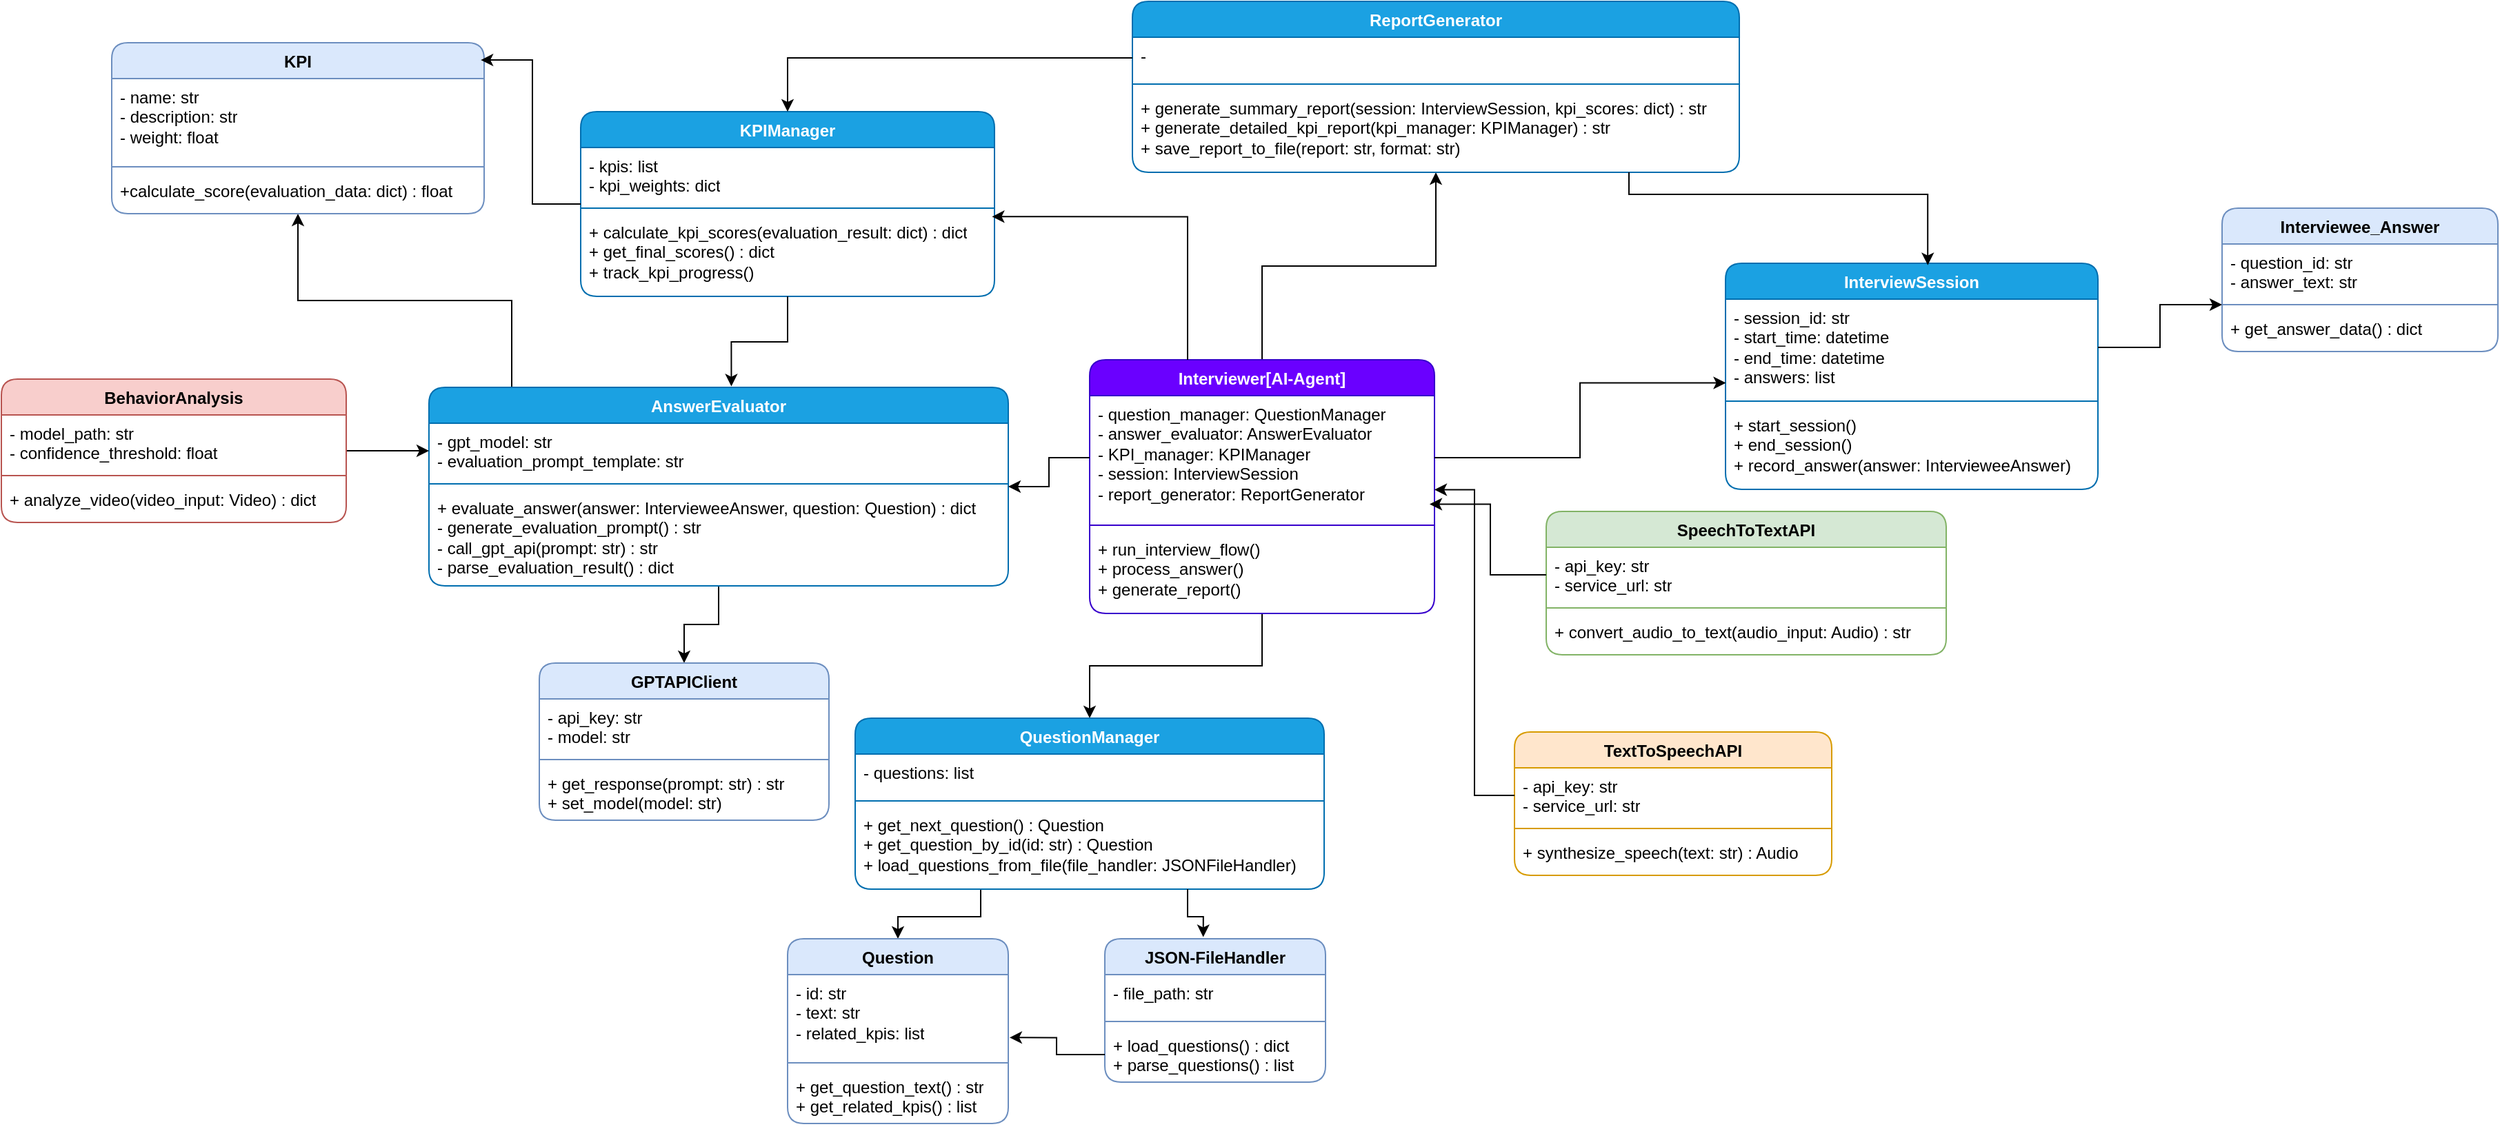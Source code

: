 <mxfile version="26.0.11">
  <diagram id="C5RBs43oDa-KdzZeNtuy" name="Page-1">
    <mxGraphModel grid="1" page="1" gridSize="10" guides="1" tooltips="1" connect="1" arrows="1" fold="1" pageScale="1" pageWidth="827" pageHeight="1169" math="0" shadow="0">
      <root>
        <mxCell id="WIyWlLk6GJQsqaUBKTNV-0" />
        <mxCell id="WIyWlLk6GJQsqaUBKTNV-1" parent="WIyWlLk6GJQsqaUBKTNV-0" />
        <mxCell id="PjA4p1DupTsMkbcgqBAO-43" style="edgeStyle=orthogonalEdgeStyle;rounded=0;orthogonalLoop=1;jettySize=auto;html=1;" edge="1" parent="WIyWlLk6GJQsqaUBKTNV-1" source="PjA4p1DupTsMkbcgqBAO-9" target="PjA4p1DupTsMkbcgqBAO-39">
          <mxGeometry relative="1" as="geometry" />
        </mxCell>
        <mxCell id="PjA4p1DupTsMkbcgqBAO-61" style="edgeStyle=orthogonalEdgeStyle;rounded=0;orthogonalLoop=1;jettySize=auto;html=1;entryX=0.5;entryY=0;entryDx=0;entryDy=0;" edge="1" parent="WIyWlLk6GJQsqaUBKTNV-1" source="PjA4p1DupTsMkbcgqBAO-9" target="PjA4p1DupTsMkbcgqBAO-51">
          <mxGeometry relative="1" as="geometry" />
        </mxCell>
        <mxCell id="PjA4p1DupTsMkbcgqBAO-9" value="Interviewer[AI-Agent]&lt;div style=&quot;display:none&quot; id=&quot;SDCloudData&quot;&gt;&lt;/div&gt;" style="swimlane;fontStyle=1;align=center;verticalAlign=top;childLayout=stackLayout;horizontal=1;startSize=26;horizontalStack=0;resizeParent=1;resizeParentMax=0;resizeLast=0;collapsible=1;marginBottom=0;whiteSpace=wrap;html=1;glass=0;shadow=0;rounded=1;fillColor=#6a00ff;strokeColor=#3700CC;fontColor=#ffffff;" vertex="1" parent="WIyWlLk6GJQsqaUBKTNV-1">
          <mxGeometry x="298" y="-180" width="250" height="184" as="geometry">
            <mxRectangle x="334" y="90" width="150" height="30" as="alternateBounds" />
          </mxGeometry>
        </mxCell>
        <mxCell id="PjA4p1DupTsMkbcgqBAO-10" value="- question_manager: QuestionManager&lt;br/&gt;- answer_evaluator: AnswerEvaluator&lt;br/&gt;- KPI_manager: KPIManager&lt;br/&gt;- session: InterviewSession&lt;br/&gt;- report_generator: ReportGenerator&lt;div style=&quot;display:none&quot; id=&quot;SDCloudData&quot;&gt;&lt;/div&gt;" style="text;strokeColor=none;fillColor=none;align=left;verticalAlign=top;spacingLeft=4;spacingRight=4;overflow=hidden;rotatable=0;points=[[0,0.5],[1,0.5]];portConstraint=eastwest;whiteSpace=wrap;html=1;" vertex="1" parent="PjA4p1DupTsMkbcgqBAO-9">
          <mxGeometry y="26" width="250" height="90" as="geometry" />
        </mxCell>
        <mxCell id="PjA4p1DupTsMkbcgqBAO-11" value="" style="line;strokeWidth=1;fillColor=none;align=left;verticalAlign=middle;spacingTop=-1;spacingLeft=3;spacingRight=3;rotatable=0;labelPosition=right;points=[];portConstraint=eastwest;strokeColor=inherit;" vertex="1" parent="PjA4p1DupTsMkbcgqBAO-9">
          <mxGeometry y="116" width="250" height="8" as="geometry" />
        </mxCell>
        <mxCell id="PjA4p1DupTsMkbcgqBAO-12" value="+ run_interview_flow()&lt;br/&gt;+ process_answer()&lt;br/&gt;+ generate_report()&lt;div style=&quot;display:none&quot; id=&quot;SDCloudData&quot;&gt;&lt;/div&gt;" style="text;strokeColor=none;fillColor=none;align=left;verticalAlign=top;spacingLeft=4;spacingRight=4;overflow=hidden;rotatable=0;points=[[0,0.5],[1,0.5]];portConstraint=eastwest;whiteSpace=wrap;html=1;" vertex="1" parent="PjA4p1DupTsMkbcgqBAO-9">
          <mxGeometry y="124" width="250" height="60" as="geometry" />
        </mxCell>
        <mxCell id="PjA4p1DupTsMkbcgqBAO-17" value="InterviewSession&lt;div style=&quot;display:none&quot; id=&quot;SDCloudData&quot;&gt;&lt;/div&gt;&lt;div style=&quot;display:none&quot; id=&quot;SDCloudData&quot;&gt;&lt;/div&gt;" style="swimlane;fontStyle=1;align=center;verticalAlign=top;childLayout=stackLayout;horizontal=1;startSize=26;horizontalStack=0;resizeParent=1;resizeParentMax=0;resizeLast=0;collapsible=1;marginBottom=0;whiteSpace=wrap;html=1;glass=0;shadow=0;rounded=1;fillColor=#1ba1e2;strokeColor=#006EAF;fontColor=#ffffff;" vertex="1" parent="WIyWlLk6GJQsqaUBKTNV-1">
          <mxGeometry x="759" y="-250" width="270" height="164" as="geometry">
            <mxRectangle x="334" y="90" width="150" height="30" as="alternateBounds" />
          </mxGeometry>
        </mxCell>
        <mxCell id="PjA4p1DupTsMkbcgqBAO-18" value="- session_id: str&lt;br/&gt;- start_time: datetime&lt;br/&gt;- end_time: datetime&lt;br/&gt;- answers: list&lt;div style=&quot;display:none&quot; id=&quot;SDCloudData&quot;&gt;&lt;/div&gt;&lt;div style=&quot;display:none&quot; id=&quot;SDCloudData&quot;&gt;&lt;/div&gt;" style="text;strokeColor=none;fillColor=none;align=left;verticalAlign=top;spacingLeft=4;spacingRight=4;overflow=hidden;rotatable=0;points=[[0,0.5],[1,0.5]];portConstraint=eastwest;whiteSpace=wrap;html=1;" vertex="1" parent="PjA4p1DupTsMkbcgqBAO-17">
          <mxGeometry y="26" width="270" height="70" as="geometry" />
        </mxCell>
        <mxCell id="PjA4p1DupTsMkbcgqBAO-19" value="" style="line;strokeWidth=1;fillColor=none;align=left;verticalAlign=middle;spacingTop=-1;spacingLeft=3;spacingRight=3;rotatable=0;labelPosition=right;points=[];portConstraint=eastwest;strokeColor=inherit;" vertex="1" parent="PjA4p1DupTsMkbcgqBAO-17">
          <mxGeometry y="96" width="270" height="8" as="geometry" />
        </mxCell>
        <mxCell id="PjA4p1DupTsMkbcgqBAO-20" value="+ start_session()&lt;br/&gt;+ end_session()&lt;br/&gt;+ record_answer(answer: IntervieweeAnswer)&lt;div style=&quot;display:none&quot; id=&quot;SDCloudData&quot;&gt;&lt;/div&gt;&lt;div style=&quot;display:none&quot; id=&quot;SDCloudData&quot;&gt;&lt;/div&gt;" style="text;strokeColor=none;fillColor=none;align=left;verticalAlign=top;spacingLeft=4;spacingRight=4;overflow=hidden;rotatable=0;points=[[0,0.5],[1,0.5]];portConstraint=eastwest;whiteSpace=wrap;html=1;" vertex="1" parent="PjA4p1DupTsMkbcgqBAO-17">
          <mxGeometry y="104" width="270" height="60" as="geometry" />
        </mxCell>
        <mxCell id="PjA4p1DupTsMkbcgqBAO-21" style="edgeStyle=orthogonalEdgeStyle;rounded=0;orthogonalLoop=1;jettySize=auto;html=1;exitX=1;exitY=0.5;exitDx=0;exitDy=0;entryX=0.001;entryY=0.868;entryDx=0;entryDy=0;entryPerimeter=0;" edge="1" parent="WIyWlLk6GJQsqaUBKTNV-1" source="PjA4p1DupTsMkbcgqBAO-10" target="PjA4p1DupTsMkbcgqBAO-18">
          <mxGeometry relative="1" as="geometry" />
        </mxCell>
        <mxCell id="PjA4p1DupTsMkbcgqBAO-38" style="edgeStyle=orthogonalEdgeStyle;rounded=0;orthogonalLoop=1;jettySize=auto;html=1;" edge="1" parent="WIyWlLk6GJQsqaUBKTNV-1" source="PjA4p1DupTsMkbcgqBAO-22" target="PjA4p1DupTsMkbcgqBAO-33">
          <mxGeometry relative="1" as="geometry">
            <Array as="points">
              <mxPoint x="-121" y="-223" />
              <mxPoint x="-276" y="-223" />
            </Array>
          </mxGeometry>
        </mxCell>
        <mxCell id="PjA4p1DupTsMkbcgqBAO-60" style="edgeStyle=orthogonalEdgeStyle;rounded=0;orthogonalLoop=1;jettySize=auto;html=1;entryX=0.5;entryY=0;entryDx=0;entryDy=0;" edge="1" parent="WIyWlLk6GJQsqaUBKTNV-1" source="PjA4p1DupTsMkbcgqBAO-22" target="PjA4p1DupTsMkbcgqBAO-55">
          <mxGeometry relative="1" as="geometry" />
        </mxCell>
        <mxCell id="PjA4p1DupTsMkbcgqBAO-22" value="AnswerEvaluator&lt;div style=&quot;display:none&quot; id=&quot;SDCloudData&quot;&gt;&lt;/div&gt;&lt;div style=&quot;display:none&quot; id=&quot;SDCloudData&quot;&gt;&lt;/div&gt;&lt;div style=&quot;display:none&quot; id=&quot;SDCloudData&quot;&gt;&lt;/div&gt;" style="swimlane;fontStyle=1;align=center;verticalAlign=top;childLayout=stackLayout;horizontal=1;startSize=26;horizontalStack=0;resizeParent=1;resizeParentMax=0;resizeLast=0;collapsible=1;marginBottom=0;whiteSpace=wrap;html=1;glass=0;shadow=0;rounded=1;fillColor=#1ba1e2;strokeColor=#006EAF;fontColor=#ffffff;" vertex="1" parent="WIyWlLk6GJQsqaUBKTNV-1">
          <mxGeometry x="-181" y="-160" width="420" height="144" as="geometry">
            <mxRectangle x="334" y="90" width="150" height="30" as="alternateBounds" />
          </mxGeometry>
        </mxCell>
        <mxCell id="PjA4p1DupTsMkbcgqBAO-23" value="- gpt_model: str&lt;br/&gt;- evaluation_prompt_template: str&lt;div style=&quot;display:none&quot; id=&quot;SDCloudData&quot;&gt;&lt;/div&gt;&lt;div style=&quot;display:none&quot; id=&quot;SDCloudData&quot;&gt;&lt;/div&gt;&lt;div style=&quot;display:none&quot; id=&quot;SDCloudData&quot;&gt;&lt;/div&gt;" style="text;strokeColor=none;fillColor=none;align=left;verticalAlign=top;spacingLeft=4;spacingRight=4;overflow=hidden;rotatable=0;points=[[0,0.5],[1,0.5]];portConstraint=eastwest;whiteSpace=wrap;html=1;" vertex="1" parent="PjA4p1DupTsMkbcgqBAO-22">
          <mxGeometry y="26" width="420" height="40" as="geometry" />
        </mxCell>
        <mxCell id="PjA4p1DupTsMkbcgqBAO-24" value="" style="line;strokeWidth=1;fillColor=none;align=left;verticalAlign=middle;spacingTop=-1;spacingLeft=3;spacingRight=3;rotatable=0;labelPosition=right;points=[];portConstraint=eastwest;strokeColor=inherit;" vertex="1" parent="PjA4p1DupTsMkbcgqBAO-22">
          <mxGeometry y="66" width="420" height="8" as="geometry" />
        </mxCell>
        <mxCell id="PjA4p1DupTsMkbcgqBAO-25" value="+ evaluate_answer(answer: IntervieweeAnswer, question: Question) : dict&lt;br/&gt;- generate_evaluation_prompt() : str&lt;br/&gt;- call_gpt_api(prompt: str) : str&lt;br/&gt;- parse_evaluation_result() : dict&lt;div style=&quot;display:none&quot; id=&quot;SDCloudData&quot;&gt;&lt;/div&gt;&lt;div style=&quot;display:none&quot; id=&quot;SDCloudData&quot;&gt;&lt;/div&gt;&lt;div style=&quot;display:none&quot; id=&quot;SDCloudData&quot;&gt;&lt;/div&gt;" style="text;strokeColor=none;fillColor=none;align=left;verticalAlign=top;spacingLeft=4;spacingRight=4;overflow=hidden;rotatable=0;points=[[0,0.5],[1,0.5]];portConstraint=eastwest;whiteSpace=wrap;html=1;" vertex="1" parent="PjA4p1DupTsMkbcgqBAO-22">
          <mxGeometry y="74" width="420" height="70" as="geometry" />
        </mxCell>
        <mxCell id="PjA4p1DupTsMkbcgqBAO-26" style="edgeStyle=orthogonalEdgeStyle;rounded=0;orthogonalLoop=1;jettySize=auto;html=1;entryX=1;entryY=0.5;entryDx=0;entryDy=0;" edge="1" parent="WIyWlLk6GJQsqaUBKTNV-1" source="PjA4p1DupTsMkbcgqBAO-10" target="PjA4p1DupTsMkbcgqBAO-22">
          <mxGeometry relative="1" as="geometry" />
        </mxCell>
        <mxCell id="PjA4p1DupTsMkbcgqBAO-27" value="KPIManager&lt;div style=&quot;display:none&quot; id=&quot;SDCloudData&quot;&gt;&lt;/div&gt;&lt;div style=&quot;display:none&quot; id=&quot;SDCloudData&quot;&gt;&lt;/div&gt;&lt;div style=&quot;display:none&quot; id=&quot;SDCloudData&quot;&gt;&lt;/div&gt;&lt;div style=&quot;display:none&quot; id=&quot;SDCloudData&quot;&gt;&lt;/div&gt;" style="swimlane;fontStyle=1;align=center;verticalAlign=top;childLayout=stackLayout;horizontal=1;startSize=26;horizontalStack=0;resizeParent=1;resizeParentMax=0;resizeLast=0;collapsible=1;marginBottom=0;whiteSpace=wrap;html=1;glass=0;shadow=0;rounded=1;fillColor=#1ba1e2;strokeColor=#006EAF;fontColor=#ffffff;" vertex="1" parent="WIyWlLk6GJQsqaUBKTNV-1">
          <mxGeometry x="-71" y="-360" width="300" height="134" as="geometry">
            <mxRectangle x="334" y="90" width="150" height="30" as="alternateBounds" />
          </mxGeometry>
        </mxCell>
        <mxCell id="PjA4p1DupTsMkbcgqBAO-28" value="- kpis: list&lt;br/&gt;- kpi_weights: dict&lt;div style=&quot;display:none&quot; id=&quot;SDCloudData&quot;&gt;&lt;/div&gt;&lt;div style=&quot;display:none&quot; id=&quot;SDCloudData&quot;&gt;&lt;/div&gt;&lt;div style=&quot;display:none&quot; id=&quot;SDCloudData&quot;&gt;&lt;/div&gt;&lt;div style=&quot;display:none&quot; id=&quot;SDCloudData&quot;&gt;&lt;/div&gt;" style="text;strokeColor=none;fillColor=none;align=left;verticalAlign=top;spacingLeft=4;spacingRight=4;overflow=hidden;rotatable=0;points=[[0,0.5],[1,0.5]];portConstraint=eastwest;whiteSpace=wrap;html=1;" vertex="1" parent="PjA4p1DupTsMkbcgqBAO-27">
          <mxGeometry y="26" width="300" height="40" as="geometry" />
        </mxCell>
        <mxCell id="PjA4p1DupTsMkbcgqBAO-29" value="" style="line;strokeWidth=1;fillColor=none;align=left;verticalAlign=middle;spacingTop=-1;spacingLeft=3;spacingRight=3;rotatable=0;labelPosition=right;points=[];portConstraint=eastwest;strokeColor=inherit;" vertex="1" parent="PjA4p1DupTsMkbcgqBAO-27">
          <mxGeometry y="66" width="300" height="8" as="geometry" />
        </mxCell>
        <mxCell id="PjA4p1DupTsMkbcgqBAO-30" value="+ calculate_kpi_scores(evaluation_result: dict) : dict&lt;br/&gt;+ get_final_scores() : dict&lt;br/&gt;+ track_kpi_progress()&lt;div style=&quot;display:none&quot; id=&quot;SDCloudData&quot;&gt;&lt;/div&gt;&lt;div style=&quot;display:none&quot; id=&quot;SDCloudData&quot;&gt;&lt;/div&gt;&lt;div style=&quot;display:none&quot; id=&quot;SDCloudData&quot;&gt;&lt;/div&gt;&lt;div style=&quot;display:none&quot; id=&quot;SDCloudData&quot;&gt;&lt;/div&gt;" style="text;strokeColor=none;fillColor=none;align=left;verticalAlign=top;spacingLeft=4;spacingRight=4;overflow=hidden;rotatable=0;points=[[0,0.5],[1,0.5]];portConstraint=eastwest;whiteSpace=wrap;html=1;" vertex="1" parent="PjA4p1DupTsMkbcgqBAO-27">
          <mxGeometry y="74" width="300" height="60" as="geometry" />
        </mxCell>
        <mxCell id="PjA4p1DupTsMkbcgqBAO-31" style="edgeStyle=orthogonalEdgeStyle;rounded=0;orthogonalLoop=1;jettySize=auto;html=1;entryX=0.522;entryY=-0.005;entryDx=0;entryDy=0;entryPerimeter=0;" edge="1" parent="WIyWlLk6GJQsqaUBKTNV-1" source="PjA4p1DupTsMkbcgqBAO-27" target="PjA4p1DupTsMkbcgqBAO-22">
          <mxGeometry relative="1" as="geometry" />
        </mxCell>
        <mxCell id="PjA4p1DupTsMkbcgqBAO-32" style="edgeStyle=orthogonalEdgeStyle;rounded=0;orthogonalLoop=1;jettySize=auto;html=1;entryX=0.994;entryY=0.036;entryDx=0;entryDy=0;entryPerimeter=0;" edge="1" parent="WIyWlLk6GJQsqaUBKTNV-1" source="PjA4p1DupTsMkbcgqBAO-9" target="PjA4p1DupTsMkbcgqBAO-30">
          <mxGeometry relative="1" as="geometry">
            <Array as="points">
              <mxPoint x="369" y="-284" />
            </Array>
          </mxGeometry>
        </mxCell>
        <mxCell id="PjA4p1DupTsMkbcgqBAO-33" value="KPI&lt;div style=&quot;display:none&quot; id=&quot;SDCloudData&quot;&gt;&lt;/div&gt;&lt;div style=&quot;display:none&quot; id=&quot;SDCloudData&quot;&gt;&lt;/div&gt;&lt;div style=&quot;display:none&quot; id=&quot;SDCloudData&quot;&gt;&lt;/div&gt;&lt;div style=&quot;display:none&quot; id=&quot;SDCloudData&quot;&gt;&lt;/div&gt;&lt;div style=&quot;display:none&quot; id=&quot;SDCloudData&quot;&gt;&lt;/div&gt;" style="swimlane;fontStyle=1;align=center;verticalAlign=top;childLayout=stackLayout;horizontal=1;startSize=26;horizontalStack=0;resizeParent=1;resizeParentMax=0;resizeLast=0;collapsible=1;marginBottom=0;whiteSpace=wrap;html=1;glass=0;shadow=0;rounded=1;fillColor=#dae8fc;strokeColor=#6c8ebf;" vertex="1" parent="WIyWlLk6GJQsqaUBKTNV-1">
          <mxGeometry x="-411" y="-410" width="270" height="124" as="geometry">
            <mxRectangle x="334" y="90" width="150" height="30" as="alternateBounds" />
          </mxGeometry>
        </mxCell>
        <mxCell id="PjA4p1DupTsMkbcgqBAO-34" value="- name: str&lt;br/&gt;- description: str&lt;br/&gt;- weight: float&lt;div style=&quot;display:none&quot; id=&quot;SDCloudData&quot;&gt;&lt;/div&gt;&lt;div style=&quot;display:none&quot; id=&quot;SDCloudData&quot;&gt;&lt;/div&gt;&lt;div style=&quot;display:none&quot; id=&quot;SDCloudData&quot;&gt;&lt;/div&gt;&lt;div style=&quot;display:none&quot; id=&quot;SDCloudData&quot;&gt;&lt;/div&gt;&lt;div style=&quot;display:none&quot; id=&quot;SDCloudData&quot;&gt;&lt;/div&gt;" style="text;strokeColor=none;fillColor=none;align=left;verticalAlign=top;spacingLeft=4;spacingRight=4;overflow=hidden;rotatable=0;points=[[0,0.5],[1,0.5]];portConstraint=eastwest;whiteSpace=wrap;html=1;" vertex="1" parent="PjA4p1DupTsMkbcgqBAO-33">
          <mxGeometry y="26" width="270" height="60" as="geometry" />
        </mxCell>
        <mxCell id="PjA4p1DupTsMkbcgqBAO-35" value="" style="line;strokeWidth=1;fillColor=none;align=left;verticalAlign=middle;spacingTop=-1;spacingLeft=3;spacingRight=3;rotatable=0;labelPosition=right;points=[];portConstraint=eastwest;strokeColor=inherit;" vertex="1" parent="PjA4p1DupTsMkbcgqBAO-33">
          <mxGeometry y="86" width="270" height="8" as="geometry" />
        </mxCell>
        <mxCell id="PjA4p1DupTsMkbcgqBAO-36" value="+calculate_score(evaluation_data: dict) : float&lt;div style=&quot;display:none&quot; id=&quot;SDCloudData&quot;&gt;&lt;/div&gt;&lt;div style=&quot;display:none&quot; id=&quot;SDCloudData&quot;&gt;&lt;/div&gt;&lt;div style=&quot;display:none&quot; id=&quot;SDCloudData&quot;&gt;&lt;/div&gt;&lt;div style=&quot;display:none&quot; id=&quot;SDCloudData&quot;&gt;&lt;/div&gt;&lt;div style=&quot;display:none&quot; id=&quot;SDCloudData&quot;&gt;&lt;/div&gt;" style="text;strokeColor=none;fillColor=none;align=left;verticalAlign=top;spacingLeft=4;spacingRight=4;overflow=hidden;rotatable=0;points=[[0,0.5],[1,0.5]];portConstraint=eastwest;whiteSpace=wrap;html=1;" vertex="1" parent="PjA4p1DupTsMkbcgqBAO-33">
          <mxGeometry y="94" width="270" height="30" as="geometry" />
        </mxCell>
        <mxCell id="PjA4p1DupTsMkbcgqBAO-37" style="edgeStyle=orthogonalEdgeStyle;rounded=0;orthogonalLoop=1;jettySize=auto;html=1;entryX=0.991;entryY=0.101;entryDx=0;entryDy=0;entryPerimeter=0;" edge="1" parent="WIyWlLk6GJQsqaUBKTNV-1" source="PjA4p1DupTsMkbcgqBAO-27" target="PjA4p1DupTsMkbcgqBAO-33">
          <mxGeometry relative="1" as="geometry">
            <Array as="points">
              <mxPoint x="-106" y="-293" />
              <mxPoint x="-106" y="-398" />
            </Array>
          </mxGeometry>
        </mxCell>
        <mxCell id="PjA4p1DupTsMkbcgqBAO-39" value="ReportGenerator&lt;div style=&quot;display:none&quot; id=&quot;SDCloudData&quot;&gt;&lt;/div&gt;&lt;div style=&quot;display:none&quot; id=&quot;SDCloudData&quot;&gt;&lt;/div&gt;&lt;div style=&quot;display:none&quot; id=&quot;SDCloudData&quot;&gt;&lt;/div&gt;&lt;div style=&quot;display:none&quot; id=&quot;SDCloudData&quot;&gt;&lt;/div&gt;&lt;div style=&quot;display:none&quot; id=&quot;SDCloudData&quot;&gt;&lt;/div&gt;&lt;div style=&quot;display:none&quot; id=&quot;SDCloudData&quot;&gt;&lt;/div&gt;" style="swimlane;fontStyle=1;align=center;verticalAlign=top;childLayout=stackLayout;horizontal=1;startSize=26;horizontalStack=0;resizeParent=1;resizeParentMax=0;resizeLast=0;collapsible=1;marginBottom=0;whiteSpace=wrap;html=1;glass=0;shadow=0;rounded=1;fillColor=#1ba1e2;strokeColor=#006EAF;fontColor=#ffffff;" vertex="1" parent="WIyWlLk6GJQsqaUBKTNV-1">
          <mxGeometry x="329" y="-440" width="440" height="124" as="geometry">
            <mxRectangle x="334" y="90" width="150" height="30" as="alternateBounds" />
          </mxGeometry>
        </mxCell>
        <mxCell id="PjA4p1DupTsMkbcgqBAO-40" value="-&lt;div style=&quot;display:none&quot; id=&quot;SDCloudData&quot;&gt;&lt;/div&gt;&lt;div style=&quot;display:none&quot; id=&quot;SDCloudData&quot;&gt;&lt;/div&gt;&lt;div style=&quot;display:none&quot; id=&quot;SDCloudData&quot;&gt;&lt;/div&gt;&lt;div style=&quot;display:none&quot; id=&quot;SDCloudData&quot;&gt;&lt;/div&gt;&lt;div style=&quot;display:none&quot; id=&quot;SDCloudData&quot;&gt;&lt;/div&gt;" style="text;strokeColor=none;fillColor=none;align=left;verticalAlign=top;spacingLeft=4;spacingRight=4;overflow=hidden;rotatable=0;points=[[0,0.5],[1,0.5]];portConstraint=eastwest;whiteSpace=wrap;html=1;" vertex="1" parent="PjA4p1DupTsMkbcgqBAO-39">
          <mxGeometry y="26" width="440" height="30" as="geometry" />
        </mxCell>
        <mxCell id="PjA4p1DupTsMkbcgqBAO-41" value="" style="line;strokeWidth=1;fillColor=none;align=left;verticalAlign=middle;spacingTop=-1;spacingLeft=3;spacingRight=3;rotatable=0;labelPosition=right;points=[];portConstraint=eastwest;strokeColor=inherit;" vertex="1" parent="PjA4p1DupTsMkbcgqBAO-39">
          <mxGeometry y="56" width="440" height="8" as="geometry" />
        </mxCell>
        <mxCell id="PjA4p1DupTsMkbcgqBAO-42" value="+ generate_summary_report(session: InterviewSession, kpi_scores: dict) : str&lt;br/&gt;+ generate_detailed_kpi_report(kpi_manager: KPIManager) : str&lt;br/&gt;+ save_report_to_file(report: str, format: str)&lt;div style=&quot;display:none&quot; id=&quot;SDCloudData&quot;&gt;&lt;/div&gt;&lt;div style=&quot;display:none&quot; id=&quot;SDCloudData&quot;&gt;&lt;/div&gt;&lt;div style=&quot;display:none&quot; id=&quot;SDCloudData&quot;&gt;&lt;/div&gt;&lt;div style=&quot;display:none&quot; id=&quot;SDCloudData&quot;&gt;&lt;/div&gt;&lt;div style=&quot;display:none&quot; id=&quot;SDCloudData&quot;&gt;&lt;/div&gt;&lt;div style=&quot;display:none&quot; id=&quot;SDCloudData&quot;&gt;&lt;/div&gt;" style="text;strokeColor=none;fillColor=none;align=left;verticalAlign=top;spacingLeft=4;spacingRight=4;overflow=hidden;rotatable=0;points=[[0,0.5],[1,0.5]];portConstraint=eastwest;whiteSpace=wrap;html=1;" vertex="1" parent="PjA4p1DupTsMkbcgqBAO-39">
          <mxGeometry y="64" width="440" height="60" as="geometry" />
        </mxCell>
        <mxCell id="PjA4p1DupTsMkbcgqBAO-44" style="edgeStyle=orthogonalEdgeStyle;rounded=0;orthogonalLoop=1;jettySize=auto;html=1;" edge="1" parent="WIyWlLk6GJQsqaUBKTNV-1" source="PjA4p1DupTsMkbcgqBAO-40" target="PjA4p1DupTsMkbcgqBAO-27">
          <mxGeometry relative="1" as="geometry" />
        </mxCell>
        <mxCell id="PjA4p1DupTsMkbcgqBAO-45" style="edgeStyle=orthogonalEdgeStyle;rounded=0;orthogonalLoop=1;jettySize=auto;html=1;entryX=0.543;entryY=0.008;entryDx=0;entryDy=0;entryPerimeter=0;" edge="1" parent="WIyWlLk6GJQsqaUBKTNV-1" source="PjA4p1DupTsMkbcgqBAO-39" target="PjA4p1DupTsMkbcgqBAO-17">
          <mxGeometry relative="1" as="geometry">
            <Array as="points">
              <mxPoint x="689" y="-300" />
              <mxPoint x="906" y="-300" />
            </Array>
          </mxGeometry>
        </mxCell>
        <mxCell id="PjA4p1DupTsMkbcgqBAO-46" value="Interviewee_Answer&lt;div style=&quot;display:none&quot; id=&quot;SDCloudData&quot;&gt;&lt;/div&gt;&lt;div style=&quot;display:none&quot; id=&quot;SDCloudData&quot;&gt;&lt;/div&gt;&lt;div style=&quot;display:none&quot; id=&quot;SDCloudData&quot;&gt;&lt;/div&gt;" style="swimlane;fontStyle=1;align=center;verticalAlign=top;childLayout=stackLayout;horizontal=1;startSize=26;horizontalStack=0;resizeParent=1;resizeParentMax=0;resizeLast=0;collapsible=1;marginBottom=0;whiteSpace=wrap;html=1;glass=0;shadow=0;rounded=1;fillColor=#dae8fc;strokeColor=#6c8ebf;" vertex="1" parent="WIyWlLk6GJQsqaUBKTNV-1">
          <mxGeometry x="1119" y="-290" width="200" height="104" as="geometry">
            <mxRectangle x="334" y="90" width="150" height="30" as="alternateBounds" />
          </mxGeometry>
        </mxCell>
        <mxCell id="PjA4p1DupTsMkbcgqBAO-47" value="- question_id: str&lt;br/&gt;- answer_text: str&lt;div style=&quot;display:none&quot; id=&quot;SDCloudData&quot;&gt;&lt;/div&gt;&lt;div style=&quot;display:none&quot; id=&quot;SDCloudData&quot;&gt;&lt;/div&gt;&lt;div style=&quot;display:none&quot; id=&quot;SDCloudData&quot;&gt;&lt;/div&gt;" style="text;strokeColor=none;fillColor=none;align=left;verticalAlign=top;spacingLeft=4;spacingRight=4;overflow=hidden;rotatable=0;points=[[0,0.5],[1,0.5]];portConstraint=eastwest;whiteSpace=wrap;html=1;" vertex="1" parent="PjA4p1DupTsMkbcgqBAO-46">
          <mxGeometry y="26" width="200" height="40" as="geometry" />
        </mxCell>
        <mxCell id="PjA4p1DupTsMkbcgqBAO-48" value="" style="line;strokeWidth=1;fillColor=none;align=left;verticalAlign=middle;spacingTop=-1;spacingLeft=3;spacingRight=3;rotatable=0;labelPosition=right;points=[];portConstraint=eastwest;strokeColor=inherit;" vertex="1" parent="PjA4p1DupTsMkbcgqBAO-46">
          <mxGeometry y="66" width="200" height="8" as="geometry" />
        </mxCell>
        <mxCell id="PjA4p1DupTsMkbcgqBAO-49" value="+ get_answer_data() : dict&lt;div style=&quot;display:none&quot; id=&quot;SDCloudData&quot;&gt;&lt;/div&gt;&lt;div style=&quot;display:none&quot; id=&quot;SDCloudData&quot;&gt;&lt;/div&gt;&lt;div style=&quot;display:none&quot; id=&quot;SDCloudData&quot;&gt;&lt;/div&gt;" style="text;strokeColor=none;fillColor=none;align=left;verticalAlign=top;spacingLeft=4;spacingRight=4;overflow=hidden;rotatable=0;points=[[0,0.5],[1,0.5]];portConstraint=eastwest;whiteSpace=wrap;html=1;" vertex="1" parent="PjA4p1DupTsMkbcgqBAO-46">
          <mxGeometry y="74" width="200" height="30" as="geometry" />
        </mxCell>
        <mxCell id="PjA4p1DupTsMkbcgqBAO-50" value="" style="edgeStyle=orthogonalEdgeStyle;rounded=0;orthogonalLoop=1;jettySize=auto;html=1;" edge="1" parent="WIyWlLk6GJQsqaUBKTNV-1" source="PjA4p1DupTsMkbcgqBAO-18" target="PjA4p1DupTsMkbcgqBAO-48">
          <mxGeometry relative="1" as="geometry" />
        </mxCell>
        <mxCell id="PjA4p1DupTsMkbcgqBAO-72" style="edgeStyle=orthogonalEdgeStyle;rounded=0;orthogonalLoop=1;jettySize=auto;html=1;entryX=0.5;entryY=0;entryDx=0;entryDy=0;" edge="1" parent="WIyWlLk6GJQsqaUBKTNV-1" source="PjA4p1DupTsMkbcgqBAO-51" target="PjA4p1DupTsMkbcgqBAO-62">
          <mxGeometry relative="1" as="geometry">
            <Array as="points">
              <mxPoint x="219" y="224" />
              <mxPoint x="159" y="224" />
            </Array>
          </mxGeometry>
        </mxCell>
        <mxCell id="PjA4p1DupTsMkbcgqBAO-51" value="QuestionManager&lt;div style=&quot;display:none&quot; id=&quot;SDCloudData&quot;&gt;&lt;/div&gt;&lt;div style=&quot;display:none&quot; id=&quot;SDCloudData&quot;&gt;&lt;/div&gt;&lt;div style=&quot;display:none&quot; id=&quot;SDCloudData&quot;&gt;&lt;/div&gt;" style="swimlane;fontStyle=1;align=center;verticalAlign=top;childLayout=stackLayout;horizontal=1;startSize=26;horizontalStack=0;resizeParent=1;resizeParentMax=0;resizeLast=0;collapsible=1;marginBottom=0;whiteSpace=wrap;html=1;glass=0;shadow=0;rounded=1;fillColor=#1ba1e2;strokeColor=#006EAF;fontColor=#ffffff;" vertex="1" parent="WIyWlLk6GJQsqaUBKTNV-1">
          <mxGeometry x="128" y="80" width="340" height="124" as="geometry">
            <mxRectangle x="334" y="90" width="150" height="30" as="alternateBounds" />
          </mxGeometry>
        </mxCell>
        <mxCell id="PjA4p1DupTsMkbcgqBAO-52" value="- questions: list&lt;div style=&quot;display:none&quot; id=&quot;SDCloudData&quot;&gt;&lt;/div&gt;&lt;div style=&quot;display:none&quot; id=&quot;SDCloudData&quot;&gt;&lt;/div&gt;&lt;div style=&quot;display:none&quot; id=&quot;SDCloudData&quot;&gt;&lt;/div&gt;" style="text;strokeColor=none;fillColor=none;align=left;verticalAlign=top;spacingLeft=4;spacingRight=4;overflow=hidden;rotatable=0;points=[[0,0.5],[1,0.5]];portConstraint=eastwest;whiteSpace=wrap;html=1;" vertex="1" parent="PjA4p1DupTsMkbcgqBAO-51">
          <mxGeometry y="26" width="340" height="30" as="geometry" />
        </mxCell>
        <mxCell id="PjA4p1DupTsMkbcgqBAO-53" value="" style="line;strokeWidth=1;fillColor=none;align=left;verticalAlign=middle;spacingTop=-1;spacingLeft=3;spacingRight=3;rotatable=0;labelPosition=right;points=[];portConstraint=eastwest;strokeColor=inherit;" vertex="1" parent="PjA4p1DupTsMkbcgqBAO-51">
          <mxGeometry y="56" width="340" height="8" as="geometry" />
        </mxCell>
        <mxCell id="PjA4p1DupTsMkbcgqBAO-54" value="+ get_next_question() : Question&lt;br/&gt;+ get_question_by_id(id: str) : Question&lt;br/&gt;+ load_questions_from_file(file_handler: JSONFileHandler)&lt;div style=&quot;display:none&quot; id=&quot;SDCloudData&quot;&gt;&lt;/div&gt;&lt;div style=&quot;display:none&quot; id=&quot;SDCloudData&quot;&gt;&lt;/div&gt;&lt;div style=&quot;display:none&quot; id=&quot;SDCloudData&quot;&gt;&lt;/div&gt;" style="text;strokeColor=none;fillColor=none;align=left;verticalAlign=top;spacingLeft=4;spacingRight=4;overflow=hidden;rotatable=0;points=[[0,0.5],[1,0.5]];portConstraint=eastwest;whiteSpace=wrap;html=1;" vertex="1" parent="PjA4p1DupTsMkbcgqBAO-51">
          <mxGeometry y="64" width="340" height="60" as="geometry" />
        </mxCell>
        <mxCell id="PjA4p1DupTsMkbcgqBAO-55" value="GPTAPIClient&lt;div style=&quot;display:none&quot; id=&quot;SDCloudData&quot;&gt;&lt;/div&gt;&lt;div style=&quot;display:none&quot; id=&quot;SDCloudData&quot;&gt;&lt;/div&gt;&lt;div style=&quot;display:none&quot; id=&quot;SDCloudData&quot;&gt;&lt;/div&gt;&lt;div style=&quot;display:none&quot; id=&quot;SDCloudData&quot;&gt;&lt;/div&gt;" style="swimlane;fontStyle=1;align=center;verticalAlign=top;childLayout=stackLayout;horizontal=1;startSize=26;horizontalStack=0;resizeParent=1;resizeParentMax=0;resizeLast=0;collapsible=1;marginBottom=0;whiteSpace=wrap;html=1;glass=0;shadow=0;rounded=1;fillColor=#dae8fc;strokeColor=#6c8ebf;" vertex="1" parent="WIyWlLk6GJQsqaUBKTNV-1">
          <mxGeometry x="-101" y="40" width="210" height="114" as="geometry">
            <mxRectangle x="334" y="90" width="150" height="30" as="alternateBounds" />
          </mxGeometry>
        </mxCell>
        <mxCell id="PjA4p1DupTsMkbcgqBAO-56" value="- api_key: str&lt;br/&gt;- model: str&lt;div style=&quot;display:none&quot; id=&quot;SDCloudData&quot;&gt;&lt;/div&gt;&lt;div style=&quot;display:none&quot; id=&quot;SDCloudData&quot;&gt;&lt;/div&gt;&lt;div style=&quot;display:none&quot; id=&quot;SDCloudData&quot;&gt;&lt;/div&gt;&lt;div style=&quot;display:none&quot; id=&quot;SDCloudData&quot;&gt;&lt;/div&gt;" style="text;strokeColor=none;fillColor=none;align=left;verticalAlign=top;spacingLeft=4;spacingRight=4;overflow=hidden;rotatable=0;points=[[0,0.5],[1,0.5]];portConstraint=eastwest;whiteSpace=wrap;html=1;" vertex="1" parent="PjA4p1DupTsMkbcgqBAO-55">
          <mxGeometry y="26" width="210" height="40" as="geometry" />
        </mxCell>
        <mxCell id="PjA4p1DupTsMkbcgqBAO-57" value="" style="line;strokeWidth=1;fillColor=none;align=left;verticalAlign=middle;spacingTop=-1;spacingLeft=3;spacingRight=3;rotatable=0;labelPosition=right;points=[];portConstraint=eastwest;strokeColor=inherit;" vertex="1" parent="PjA4p1DupTsMkbcgqBAO-55">
          <mxGeometry y="66" width="210" height="8" as="geometry" />
        </mxCell>
        <mxCell id="PjA4p1DupTsMkbcgqBAO-58" value="+ get_response(prompt: str) : str&lt;br/&gt;+ set_model(model: str)&lt;div style=&quot;display:none&quot; id=&quot;SDCloudData&quot;&gt;&lt;/div&gt;&lt;div style=&quot;display:none&quot; id=&quot;SDCloudData&quot;&gt;&lt;/div&gt;&lt;div style=&quot;display:none&quot; id=&quot;SDCloudData&quot;&gt;&lt;/div&gt;&lt;div style=&quot;display:none&quot; id=&quot;SDCloudData&quot;&gt;&lt;/div&gt;" style="text;strokeColor=none;fillColor=none;align=left;verticalAlign=top;spacingLeft=4;spacingRight=4;overflow=hidden;rotatable=0;points=[[0,0.5],[1,0.5]];portConstraint=eastwest;whiteSpace=wrap;html=1;" vertex="1" parent="PjA4p1DupTsMkbcgqBAO-55">
          <mxGeometry y="74" width="210" height="40" as="geometry" />
        </mxCell>
        <mxCell id="PjA4p1DupTsMkbcgqBAO-62" value="Question&lt;div style=&quot;display:none&quot; id=&quot;SDCloudData&quot;&gt;&lt;/div&gt;&lt;div style=&quot;display:none&quot; id=&quot;SDCloudData&quot;&gt;&lt;/div&gt;&lt;div style=&quot;display:none&quot; id=&quot;SDCloudData&quot;&gt;&lt;/div&gt;&lt;div style=&quot;display:none&quot; id=&quot;SDCloudData&quot;&gt;&lt;/div&gt;" style="swimlane;fontStyle=1;align=center;verticalAlign=top;childLayout=stackLayout;horizontal=1;startSize=26;horizontalStack=0;resizeParent=1;resizeParentMax=0;resizeLast=0;collapsible=1;marginBottom=0;whiteSpace=wrap;html=1;glass=0;shadow=0;rounded=1;fillColor=#dae8fc;strokeColor=#6c8ebf;" vertex="1" parent="WIyWlLk6GJQsqaUBKTNV-1">
          <mxGeometry x="79" y="240" width="160" height="134" as="geometry">
            <mxRectangle x="334" y="90" width="150" height="30" as="alternateBounds" />
          </mxGeometry>
        </mxCell>
        <mxCell id="PjA4p1DupTsMkbcgqBAO-63" value="- id: str&lt;br/&gt;- text: str&lt;br/&gt;- related_kpis: list&lt;div style=&quot;display:none&quot; id=&quot;SDCloudData&quot;&gt;&lt;/div&gt;&lt;div style=&quot;display:none&quot; id=&quot;SDCloudData&quot;&gt;&lt;/div&gt;&lt;div style=&quot;display:none&quot; id=&quot;SDCloudData&quot;&gt;&lt;/div&gt;&lt;div style=&quot;display:none&quot; id=&quot;SDCloudData&quot;&gt;&lt;/div&gt;" style="text;strokeColor=none;fillColor=none;align=left;verticalAlign=top;spacingLeft=4;spacingRight=4;overflow=hidden;rotatable=0;points=[[0,0.5],[1,0.5]];portConstraint=eastwest;whiteSpace=wrap;html=1;" vertex="1" parent="PjA4p1DupTsMkbcgqBAO-62">
          <mxGeometry y="26" width="160" height="60" as="geometry" />
        </mxCell>
        <mxCell id="PjA4p1DupTsMkbcgqBAO-64" value="" style="line;strokeWidth=1;fillColor=none;align=left;verticalAlign=middle;spacingTop=-1;spacingLeft=3;spacingRight=3;rotatable=0;labelPosition=right;points=[];portConstraint=eastwest;strokeColor=inherit;" vertex="1" parent="PjA4p1DupTsMkbcgqBAO-62">
          <mxGeometry y="86" width="160" height="8" as="geometry" />
        </mxCell>
        <mxCell id="PjA4p1DupTsMkbcgqBAO-65" value="+ get_question_text() : str&lt;br/&gt;+ get_related_kpis() : list&lt;div style=&quot;display:none&quot; id=&quot;SDCloudData&quot;&gt;&lt;/div&gt;&lt;div style=&quot;display:none&quot; id=&quot;SDCloudData&quot;&gt;&lt;/div&gt;&lt;div style=&quot;display:none&quot; id=&quot;SDCloudData&quot;&gt;&lt;/div&gt;&lt;div style=&quot;display:none&quot; id=&quot;SDCloudData&quot;&gt;&lt;/div&gt;" style="text;strokeColor=none;fillColor=none;align=left;verticalAlign=top;spacingLeft=4;spacingRight=4;overflow=hidden;rotatable=0;points=[[0,0.5],[1,0.5]];portConstraint=eastwest;whiteSpace=wrap;html=1;" vertex="1" parent="PjA4p1DupTsMkbcgqBAO-62">
          <mxGeometry y="94" width="160" height="40" as="geometry" />
        </mxCell>
        <mxCell id="PjA4p1DupTsMkbcgqBAO-66" value="JSON-FileHandler&lt;div style=&quot;display:none&quot; id=&quot;SDCloudData&quot;&gt;&lt;/div&gt;&lt;div style=&quot;display:none&quot; id=&quot;SDCloudData&quot;&gt;&lt;/div&gt;&lt;div style=&quot;display:none&quot; id=&quot;SDCloudData&quot;&gt;&lt;/div&gt;&lt;div style=&quot;display:none&quot; id=&quot;SDCloudData&quot;&gt;&lt;/div&gt;&lt;div style=&quot;display:none&quot; id=&quot;SDCloudData&quot;&gt;&lt;/div&gt;" style="swimlane;fontStyle=1;align=center;verticalAlign=top;childLayout=stackLayout;horizontal=1;startSize=26;horizontalStack=0;resizeParent=1;resizeParentMax=0;resizeLast=0;collapsible=1;marginBottom=0;whiteSpace=wrap;html=1;glass=0;shadow=0;rounded=1;fillColor=#dae8fc;strokeColor=#6c8ebf;" vertex="1" parent="WIyWlLk6GJQsqaUBKTNV-1">
          <mxGeometry x="309" y="240" width="160" height="104" as="geometry">
            <mxRectangle x="334" y="90" width="150" height="30" as="alternateBounds" />
          </mxGeometry>
        </mxCell>
        <mxCell id="PjA4p1DupTsMkbcgqBAO-67" value="- file_path: str&lt;div style=&quot;display:none&quot; id=&quot;SDCloudData&quot;&gt;&lt;/div&gt;&lt;div style=&quot;display:none&quot; id=&quot;SDCloudData&quot;&gt;&lt;/div&gt;&lt;div style=&quot;display:none&quot; id=&quot;SDCloudData&quot;&gt;&lt;/div&gt;&lt;div style=&quot;display:none&quot; id=&quot;SDCloudData&quot;&gt;&lt;/div&gt;&lt;div style=&quot;display:none&quot; id=&quot;SDCloudData&quot;&gt;&lt;/div&gt;" style="text;strokeColor=none;fillColor=none;align=left;verticalAlign=top;spacingLeft=4;spacingRight=4;overflow=hidden;rotatable=0;points=[[0,0.5],[1,0.5]];portConstraint=eastwest;whiteSpace=wrap;html=1;" vertex="1" parent="PjA4p1DupTsMkbcgqBAO-66">
          <mxGeometry y="26" width="160" height="30" as="geometry" />
        </mxCell>
        <mxCell id="PjA4p1DupTsMkbcgqBAO-68" value="" style="line;strokeWidth=1;fillColor=none;align=left;verticalAlign=middle;spacingTop=-1;spacingLeft=3;spacingRight=3;rotatable=0;labelPosition=right;points=[];portConstraint=eastwest;strokeColor=inherit;" vertex="1" parent="PjA4p1DupTsMkbcgqBAO-66">
          <mxGeometry y="56" width="160" height="8" as="geometry" />
        </mxCell>
        <mxCell id="PjA4p1DupTsMkbcgqBAO-69" value="+ load_questions() : dict&lt;br/&gt;+ parse_questions() : list&lt;div style=&quot;display:none&quot; id=&quot;SDCloudData&quot;&gt;&lt;/div&gt;&lt;div style=&quot;display:none&quot; id=&quot;SDCloudData&quot;&gt;&lt;/div&gt;&lt;div style=&quot;display:none&quot; id=&quot;SDCloudData&quot;&gt;&lt;/div&gt;&lt;div style=&quot;display:none&quot; id=&quot;SDCloudData&quot;&gt;&lt;/div&gt;&lt;div style=&quot;display:none&quot; id=&quot;SDCloudData&quot;&gt;&lt;/div&gt;" style="text;strokeColor=none;fillColor=none;align=left;verticalAlign=top;spacingLeft=4;spacingRight=4;overflow=hidden;rotatable=0;points=[[0,0.5],[1,0.5]];portConstraint=eastwest;whiteSpace=wrap;html=1;" vertex="1" parent="PjA4p1DupTsMkbcgqBAO-66">
          <mxGeometry y="64" width="160" height="40" as="geometry" />
        </mxCell>
        <mxCell id="PjA4p1DupTsMkbcgqBAO-70" style="edgeStyle=orthogonalEdgeStyle;rounded=0;orthogonalLoop=1;jettySize=auto;html=1;entryX=1.006;entryY=0.761;entryDx=0;entryDy=0;entryPerimeter=0;" edge="1" parent="WIyWlLk6GJQsqaUBKTNV-1" source="PjA4p1DupTsMkbcgqBAO-69" target="PjA4p1DupTsMkbcgqBAO-63">
          <mxGeometry relative="1" as="geometry" />
        </mxCell>
        <mxCell id="PjA4p1DupTsMkbcgqBAO-71" style="edgeStyle=orthogonalEdgeStyle;rounded=0;orthogonalLoop=1;jettySize=auto;html=1;entryX=0.446;entryY=-0.012;entryDx=0;entryDy=0;entryPerimeter=0;" edge="1" parent="WIyWlLk6GJQsqaUBKTNV-1" source="PjA4p1DupTsMkbcgqBAO-51" target="PjA4p1DupTsMkbcgqBAO-66">
          <mxGeometry relative="1" as="geometry">
            <Array as="points">
              <mxPoint x="369" y="224" />
              <mxPoint x="380" y="224" />
            </Array>
          </mxGeometry>
        </mxCell>
        <mxCell id="CoS2iHrZTisNc_VG4Wtc-1" value="TextToSpeechAPI &lt;div style=&quot;display:none&quot; id=&quot;SDCloudData&quot;&gt;&lt;/div&gt;&lt;div style=&quot;display:none&quot; id=&quot;SDCloudData&quot;&gt;&lt;/div&gt;&lt;div style=&quot;display:none&quot; id=&quot;SDCloudData&quot;&gt;&lt;/div&gt;" style="swimlane;fontStyle=1;align=center;verticalAlign=top;childLayout=stackLayout;horizontal=1;startSize=26;horizontalStack=0;resizeParent=1;resizeParentMax=0;resizeLast=0;collapsible=1;marginBottom=0;whiteSpace=wrap;html=1;glass=0;shadow=0;rounded=1;fillColor=#ffe6cc;strokeColor=#d79b00;" vertex="1" parent="WIyWlLk6GJQsqaUBKTNV-1">
          <mxGeometry x="606" y="90" width="230" height="104" as="geometry">
            <mxRectangle x="500" y="470" width="150" height="30" as="alternateBounds" />
          </mxGeometry>
        </mxCell>
        <mxCell id="CoS2iHrZTisNc_VG4Wtc-2" value="  - api_key: str&amp;nbsp;&lt;div&gt;&lt;span style=&quot;background-color: transparent; color: light-dark(rgb(0, 0, 0), rgb(255, 255, 255));&quot;&gt;- service_url: str&lt;/span&gt;&lt;/div&gt;" style="text;strokeColor=none;fillColor=none;align=left;verticalAlign=top;spacingLeft=4;spacingRight=4;overflow=hidden;rotatable=0;points=[[0,0.5],[1,0.5]];portConstraint=eastwest;whiteSpace=wrap;html=1;" vertex="1" parent="CoS2iHrZTisNc_VG4Wtc-1">
          <mxGeometry y="26" width="230" height="40" as="geometry" />
        </mxCell>
        <mxCell id="CoS2iHrZTisNc_VG4Wtc-3" value="" style="line;strokeWidth=1;fillColor=none;align=left;verticalAlign=middle;spacingTop=-1;spacingLeft=3;spacingRight=3;rotatable=0;labelPosition=right;points=[];portConstraint=eastwest;strokeColor=inherit;" vertex="1" parent="CoS2iHrZTisNc_VG4Wtc-1">
          <mxGeometry y="66" width="230" height="8" as="geometry" />
        </mxCell>
        <mxCell id="CoS2iHrZTisNc_VG4Wtc-4" value="+ synthesize_speech(text: str) : Audio&lt;div style=&quot;display:none&quot; id=&quot;SDCloudData&quot;&gt;&lt;/div&gt;&lt;div style=&quot;display:none&quot; id=&quot;SDCloudData&quot;&gt;&lt;/div&gt;&lt;div style=&quot;display:none&quot; id=&quot;SDCloudData&quot;&gt;&lt;/div&gt;" style="text;strokeColor=none;fillColor=none;align=left;verticalAlign=top;spacingLeft=4;spacingRight=4;overflow=hidden;rotatable=0;points=[[0,0.5],[1,0.5]];portConstraint=eastwest;whiteSpace=wrap;html=1;" vertex="1" parent="CoS2iHrZTisNc_VG4Wtc-1">
          <mxGeometry y="74" width="230" height="30" as="geometry" />
        </mxCell>
        <mxCell id="CoS2iHrZTisNc_VG4Wtc-5" value="SpeechToTextAPI  &lt;div style=&quot;display:none&quot; id=&quot;SDCloudData&quot;&gt;&lt;/div&gt;&lt;div style=&quot;display:none&quot; id=&quot;SDCloudData&quot;&gt;&lt;/div&gt;&lt;div style=&quot;display:none&quot; id=&quot;SDCloudData&quot;&gt;&lt;/div&gt;" style="swimlane;fontStyle=1;align=center;verticalAlign=top;childLayout=stackLayout;horizontal=1;startSize=26;horizontalStack=0;resizeParent=1;resizeParentMax=0;resizeLast=0;collapsible=1;marginBottom=0;whiteSpace=wrap;html=1;glass=0;shadow=0;rounded=1;fillColor=#d5e8d4;strokeColor=#82b366;" vertex="1" parent="WIyWlLk6GJQsqaUBKTNV-1">
          <mxGeometry x="629" y="-70" width="290" height="104" as="geometry">
            <mxRectangle x="500" y="470" width="150" height="30" as="alternateBounds" />
          </mxGeometry>
        </mxCell>
        <mxCell id="CoS2iHrZTisNc_VG4Wtc-6" value="  - api_key: str&amp;nbsp;&lt;div&gt;&lt;span style=&quot;background-color: transparent; color: light-dark(rgb(0, 0, 0), rgb(255, 255, 255));&quot;&gt;- service_url: str&lt;/span&gt;&lt;/div&gt;" style="text;strokeColor=none;fillColor=none;align=left;verticalAlign=top;spacingLeft=4;spacingRight=4;overflow=hidden;rotatable=0;points=[[0,0.5],[1,0.5]];portConstraint=eastwest;whiteSpace=wrap;html=1;" vertex="1" parent="CoS2iHrZTisNc_VG4Wtc-5">
          <mxGeometry y="26" width="290" height="40" as="geometry" />
        </mxCell>
        <mxCell id="CoS2iHrZTisNc_VG4Wtc-7" value="" style="line;strokeWidth=1;fillColor=none;align=left;verticalAlign=middle;spacingTop=-1;spacingLeft=3;spacingRight=3;rotatable=0;labelPosition=right;points=[];portConstraint=eastwest;strokeColor=inherit;" vertex="1" parent="CoS2iHrZTisNc_VG4Wtc-5">
          <mxGeometry y="66" width="290" height="8" as="geometry" />
        </mxCell>
        <mxCell id="CoS2iHrZTisNc_VG4Wtc-8" value="+ convert_audio_to_text(audio_input: Audio) : str&lt;div style=&quot;display:none&quot; id=&quot;SDCloudData&quot;&gt;&lt;/div&gt;&lt;div style=&quot;display:none&quot; id=&quot;SDCloudData&quot;&gt;&lt;/div&gt;&lt;div style=&quot;display:none&quot; id=&quot;SDCloudData&quot;&gt;&lt;/div&gt;" style="text;strokeColor=none;fillColor=none;align=left;verticalAlign=top;spacingLeft=4;spacingRight=4;overflow=hidden;rotatable=0;points=[[0,0.5],[1,0.5]];portConstraint=eastwest;whiteSpace=wrap;html=1;" vertex="1" parent="CoS2iHrZTisNc_VG4Wtc-5">
          <mxGeometry y="74" width="290" height="30" as="geometry" />
        </mxCell>
        <mxCell id="CoS2iHrZTisNc_VG4Wtc-9" style="edgeStyle=orthogonalEdgeStyle;rounded=0;orthogonalLoop=1;jettySize=auto;html=1;entryX=0.986;entryY=0.875;entryDx=0;entryDy=0;entryPerimeter=0;" edge="1" parent="WIyWlLk6GJQsqaUBKTNV-1" source="CoS2iHrZTisNc_VG4Wtc-6" target="PjA4p1DupTsMkbcgqBAO-10">
          <mxGeometry relative="1" as="geometry" />
        </mxCell>
        <mxCell id="CoS2iHrZTisNc_VG4Wtc-10" style="edgeStyle=orthogonalEdgeStyle;rounded=0;orthogonalLoop=1;jettySize=auto;html=1;entryX=1;entryY=0.758;entryDx=0;entryDy=0;entryPerimeter=0;" edge="1" parent="WIyWlLk6GJQsqaUBKTNV-1" source="CoS2iHrZTisNc_VG4Wtc-2" target="PjA4p1DupTsMkbcgqBAO-10">
          <mxGeometry relative="1" as="geometry" />
        </mxCell>
        <mxCell id="CoS2iHrZTisNc_VG4Wtc-15" style="edgeStyle=orthogonalEdgeStyle;rounded=0;orthogonalLoop=1;jettySize=auto;html=1;entryX=0;entryY=0.5;entryDx=0;entryDy=0;" edge="1" parent="WIyWlLk6GJQsqaUBKTNV-1" source="CoS2iHrZTisNc_VG4Wtc-11" target="PjA4p1DupTsMkbcgqBAO-23">
          <mxGeometry relative="1" as="geometry" />
        </mxCell>
        <mxCell id="CoS2iHrZTisNc_VG4Wtc-11" value="BehaviorAnalysis  &lt;div style=&quot;display:none&quot; id=&quot;SDCloudData&quot;&gt;&lt;/div&gt;&lt;div style=&quot;display:none&quot; id=&quot;SDCloudData&quot;&gt;&lt;/div&gt;&lt;div style=&quot;display:none&quot; id=&quot;SDCloudData&quot;&gt;&lt;/div&gt;" style="swimlane;fontStyle=1;align=center;verticalAlign=top;childLayout=stackLayout;horizontal=1;startSize=26;horizontalStack=0;resizeParent=1;resizeParentMax=0;resizeLast=0;collapsible=1;marginBottom=0;whiteSpace=wrap;html=1;glass=0;shadow=0;rounded=1;fillColor=#f8cecc;strokeColor=#b85450;" vertex="1" parent="WIyWlLk6GJQsqaUBKTNV-1">
          <mxGeometry x="-491" y="-166" width="250" height="104" as="geometry">
            <mxRectangle x="500" y="470" width="150" height="30" as="alternateBounds" />
          </mxGeometry>
        </mxCell>
        <mxCell id="CoS2iHrZTisNc_VG4Wtc-12" value="- model_path: str&amp;nbsp;&lt;div&gt;- confidence_threshold: float&lt;/div&gt;" style="text;strokeColor=none;fillColor=none;align=left;verticalAlign=top;spacingLeft=4;spacingRight=4;overflow=hidden;rotatable=0;points=[[0,0.5],[1,0.5]];portConstraint=eastwest;whiteSpace=wrap;html=1;" vertex="1" parent="CoS2iHrZTisNc_VG4Wtc-11">
          <mxGeometry y="26" width="250" height="40" as="geometry" />
        </mxCell>
        <mxCell id="CoS2iHrZTisNc_VG4Wtc-13" value="" style="line;strokeWidth=1;fillColor=none;align=left;verticalAlign=middle;spacingTop=-1;spacingLeft=3;spacingRight=3;rotatable=0;labelPosition=right;points=[];portConstraint=eastwest;strokeColor=inherit;" vertex="1" parent="CoS2iHrZTisNc_VG4Wtc-11">
          <mxGeometry y="66" width="250" height="8" as="geometry" />
        </mxCell>
        <mxCell id="CoS2iHrZTisNc_VG4Wtc-14" value="+ analyze_video(video_input: Video) : dict&lt;div style=&quot;display:none&quot; id=&quot;SDCloudData&quot;&gt;&lt;/div&gt;&lt;div style=&quot;display:none&quot; id=&quot;SDCloudData&quot;&gt;&lt;/div&gt;&lt;div style=&quot;display:none&quot; id=&quot;SDCloudData&quot;&gt;&lt;/div&gt;" style="text;strokeColor=none;fillColor=none;align=left;verticalAlign=top;spacingLeft=4;spacingRight=4;overflow=hidden;rotatable=0;points=[[0,0.5],[1,0.5]];portConstraint=eastwest;whiteSpace=wrap;html=1;" vertex="1" parent="CoS2iHrZTisNc_VG4Wtc-11">
          <mxGeometry y="74" width="250" height="30" as="geometry" />
        </mxCell>
      </root>
    </mxGraphModel>
  </diagram>
</mxfile>
